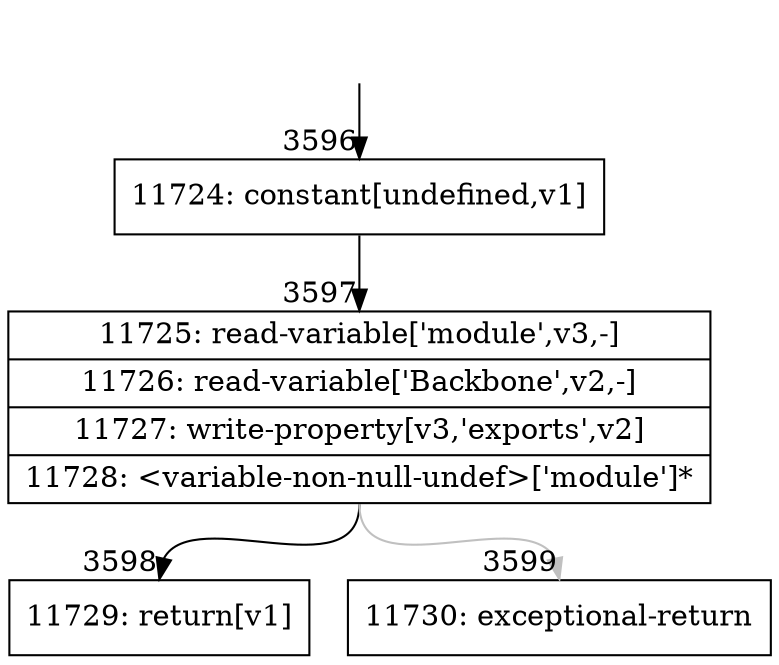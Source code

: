 digraph {
rankdir="TD"
BB_entry281[shape=none,label=""];
BB_entry281 -> BB3596 [tailport=s, headport=n, headlabel="    3596"]
BB3596 [shape=record label="{11724: constant[undefined,v1]}" ] 
BB3596 -> BB3597 [tailport=s, headport=n, headlabel="      3597"]
BB3597 [shape=record label="{11725: read-variable['module',v3,-]|11726: read-variable['Backbone',v2,-]|11727: write-property[v3,'exports',v2]|11728: \<variable-non-null-undef\>['module']*}" ] 
BB3597 -> BB3598 [tailport=s, headport=n, headlabel="      3598"]
BB3597 -> BB3599 [tailport=s, headport=n, color=gray, headlabel="      3599"]
BB3598 [shape=record label="{11729: return[v1]}" ] 
BB3599 [shape=record label="{11730: exceptional-return}" ] 
//#$~ 3089
}
